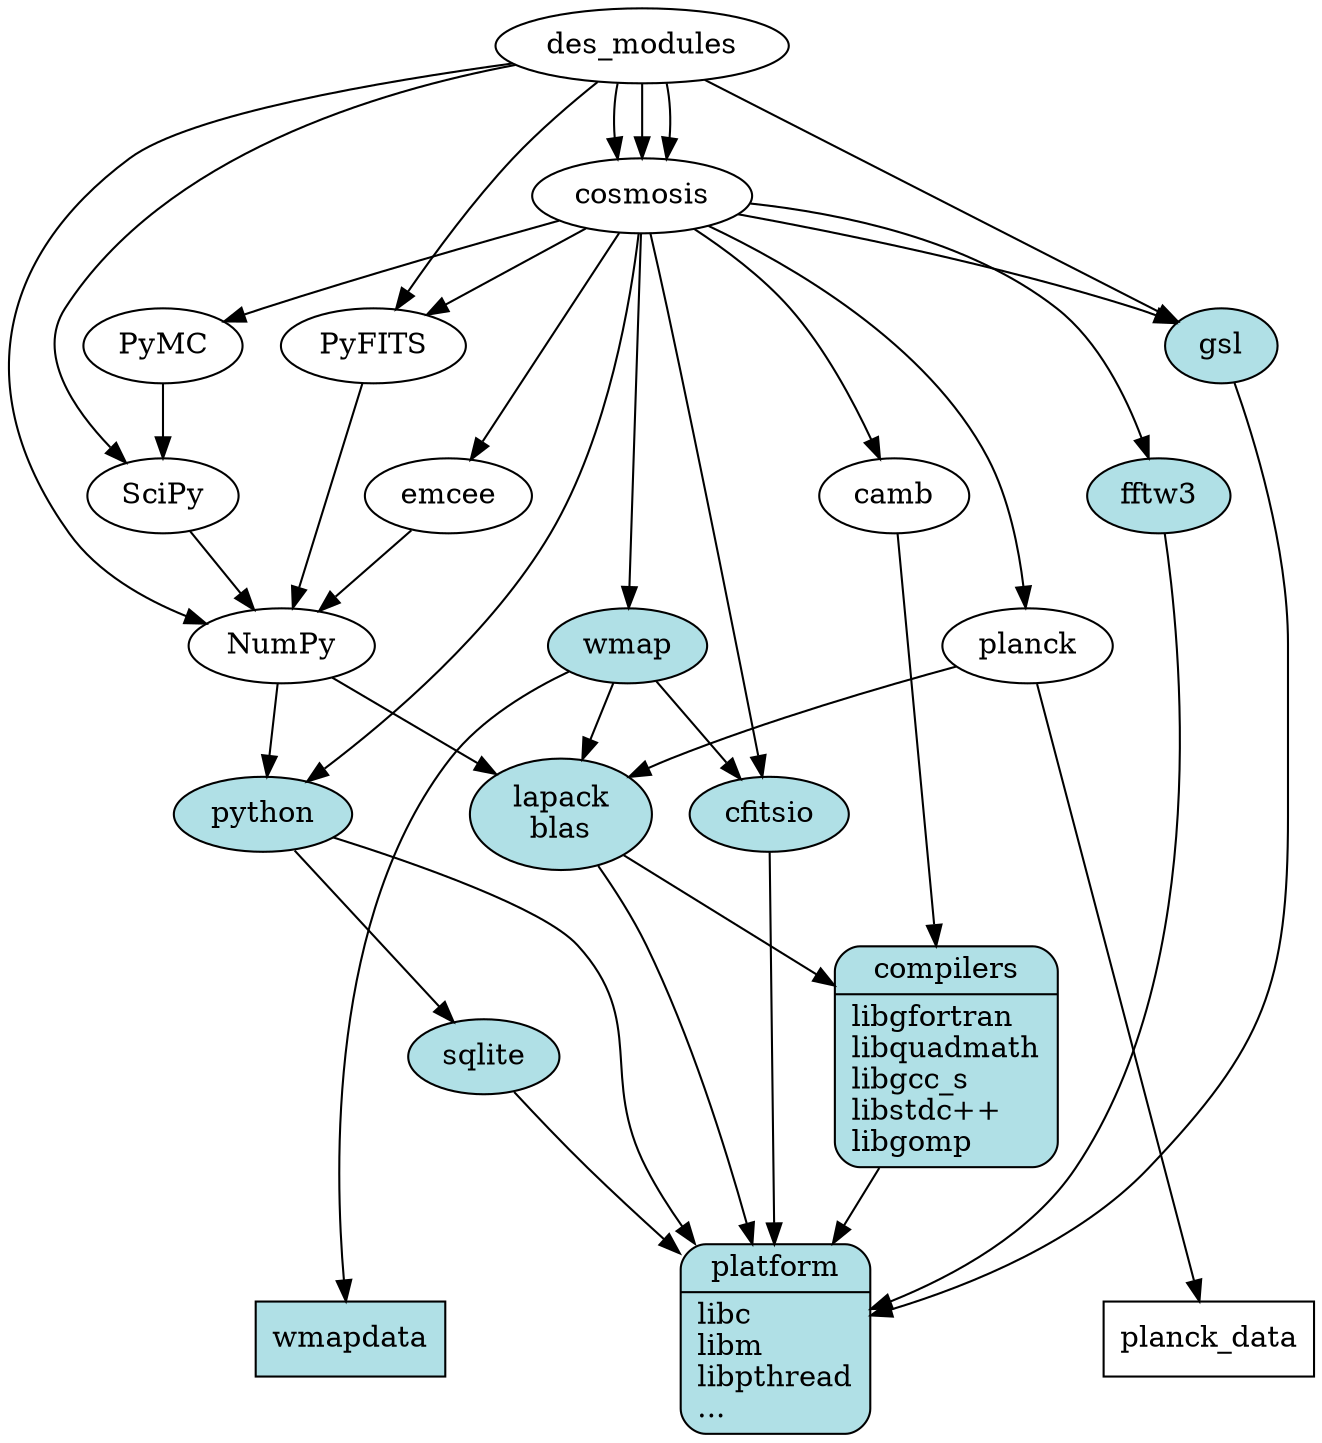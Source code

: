 
digraph depends
{

  subgraph lowest
  {
    rank=same;
    platform         [shape=Mrecord, label="{platform | libc \llibm\llibpthread\l...\l}", style=filled, fillcolor=powderblue ]
    wmapdata [ label="wmapdata", shape=box, style=filled, fillcolor=powderblue ]
    planck_data [ label="planck_data", shape=box ]
  }

  compilers -> platform;

    compilers [shape=Mrecord, label="{compilers | libgfortran\llibquadmath\llibgcc_s\llibstdc++\llibgomp\l}", style=filled, fillcolor=powderblue ]
    sqlite  [ label="sqlite", style=filled, fillcolor=powderblue ];
    cfitsio [ label="cfitsio", style=filled, fillcolor=powderblue ];
    gsl     [ label="gsl", style=filled, fillcolor=powderblue ];
    fftw3   [ label="fftw3", style=filled, fillcolor=powderblue ];

  lapack  [ label="lapack\nblas\n", style=filled, fillcolor=powderblue ];
  lapack -> compilers;

  python  [ label="python", style=filled, fillcolor=powderblue ];
  wmap [ label="wmap", style=filled, fillcolor=powderblue ];
  camb [ label="camb" ];

  wmap -> wmapdata;
  planck -> planck_data;
  wmap -> lapack;
  wmap -> cfitsio;
  planck -> lapack;
  camb -> compilers;

  SciPy -> NumPy -> python;
  NumPy -> lapack;
  PyFITS -> NumPy;
  PyMC -> SciPy;
  emcee -> NumPy;


  cosmosis;

  cosmosis -> camb;
  cosmosis -> planck;
  cosmosis -> wmap;
  cosmosis -> PyMC;
  cosmosis -> emcee;
  cosmosis -> PyFITS;
  cosmosis -> gsl;
  cosmosis -> fftw3;

  des_modules;

  des_modules -> cosmosis;


  cfitsio -> platform;
  gsl -> platform;
  fftw3 -> platform;
  lapack -> platform;

  des_modules -> cosmosis;
  des_modules -> gsl;
  des_modules -> PyFITS;
  des_modules -> cosmosis;
  des_modules -> SciPy;
  des_modules -> NumPy;

  cosmosis -> cfitsio;
  cosmosis -> python;
  python [ label="python" ];
  python -> platform;
  python -> sqlite;
  sqlite -> platform;
}
